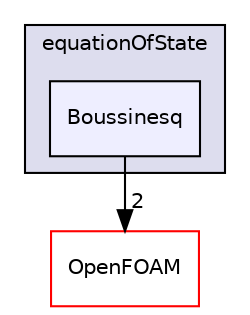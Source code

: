 digraph "src/thermophysicalModels/specie/equationOfState/Boussinesq" {
  bgcolor=transparent;
  compound=true
  node [ fontsize="10", fontname="Helvetica"];
  edge [ labelfontsize="10", labelfontname="Helvetica"];
  subgraph clusterdir_f6178c4a32c891ac3a18c9e9fb558e23 {
    graph [ bgcolor="#ddddee", pencolor="black", label="equationOfState" fontname="Helvetica", fontsize="10", URL="dir_f6178c4a32c891ac3a18c9e9fb558e23.html"]
  dir_dc3b9c50f270205104942fbac47c07ce [shape=box, label="Boussinesq", style="filled", fillcolor="#eeeeff", pencolor="black", URL="dir_dc3b9c50f270205104942fbac47c07ce.html"];
  }
  dir_c5473ff19b20e6ec4dfe5c310b3778a8 [shape=box label="OpenFOAM" color="red" URL="dir_c5473ff19b20e6ec4dfe5c310b3778a8.html"];
  dir_dc3b9c50f270205104942fbac47c07ce->dir_c5473ff19b20e6ec4dfe5c310b3778a8 [headlabel="2", labeldistance=1.5 headhref="dir_002900_001927.html"];
}
